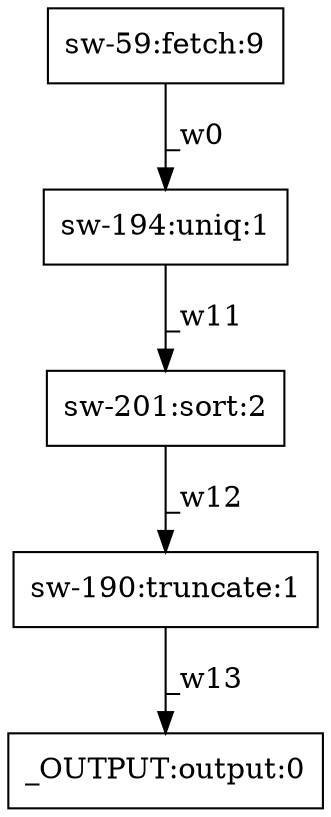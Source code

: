 digraph test1 { node [shape=box] "sw-190" [label="sw-190:truncate:1"];"_OUTPUT" [label="_OUTPUT:output:0"];"sw-201" [label="sw-201:sort:2"];"sw-59" [label="sw-59:fetch:9"];"sw-194" [label="sw-194:uniq:1"];"sw-59" -> "sw-194" [label="_w0"];"sw-194" -> "sw-201" [label="_w11"];"sw-201" -> "sw-190" [label="_w12"];"sw-190" -> "_OUTPUT" [label="_w13"];}